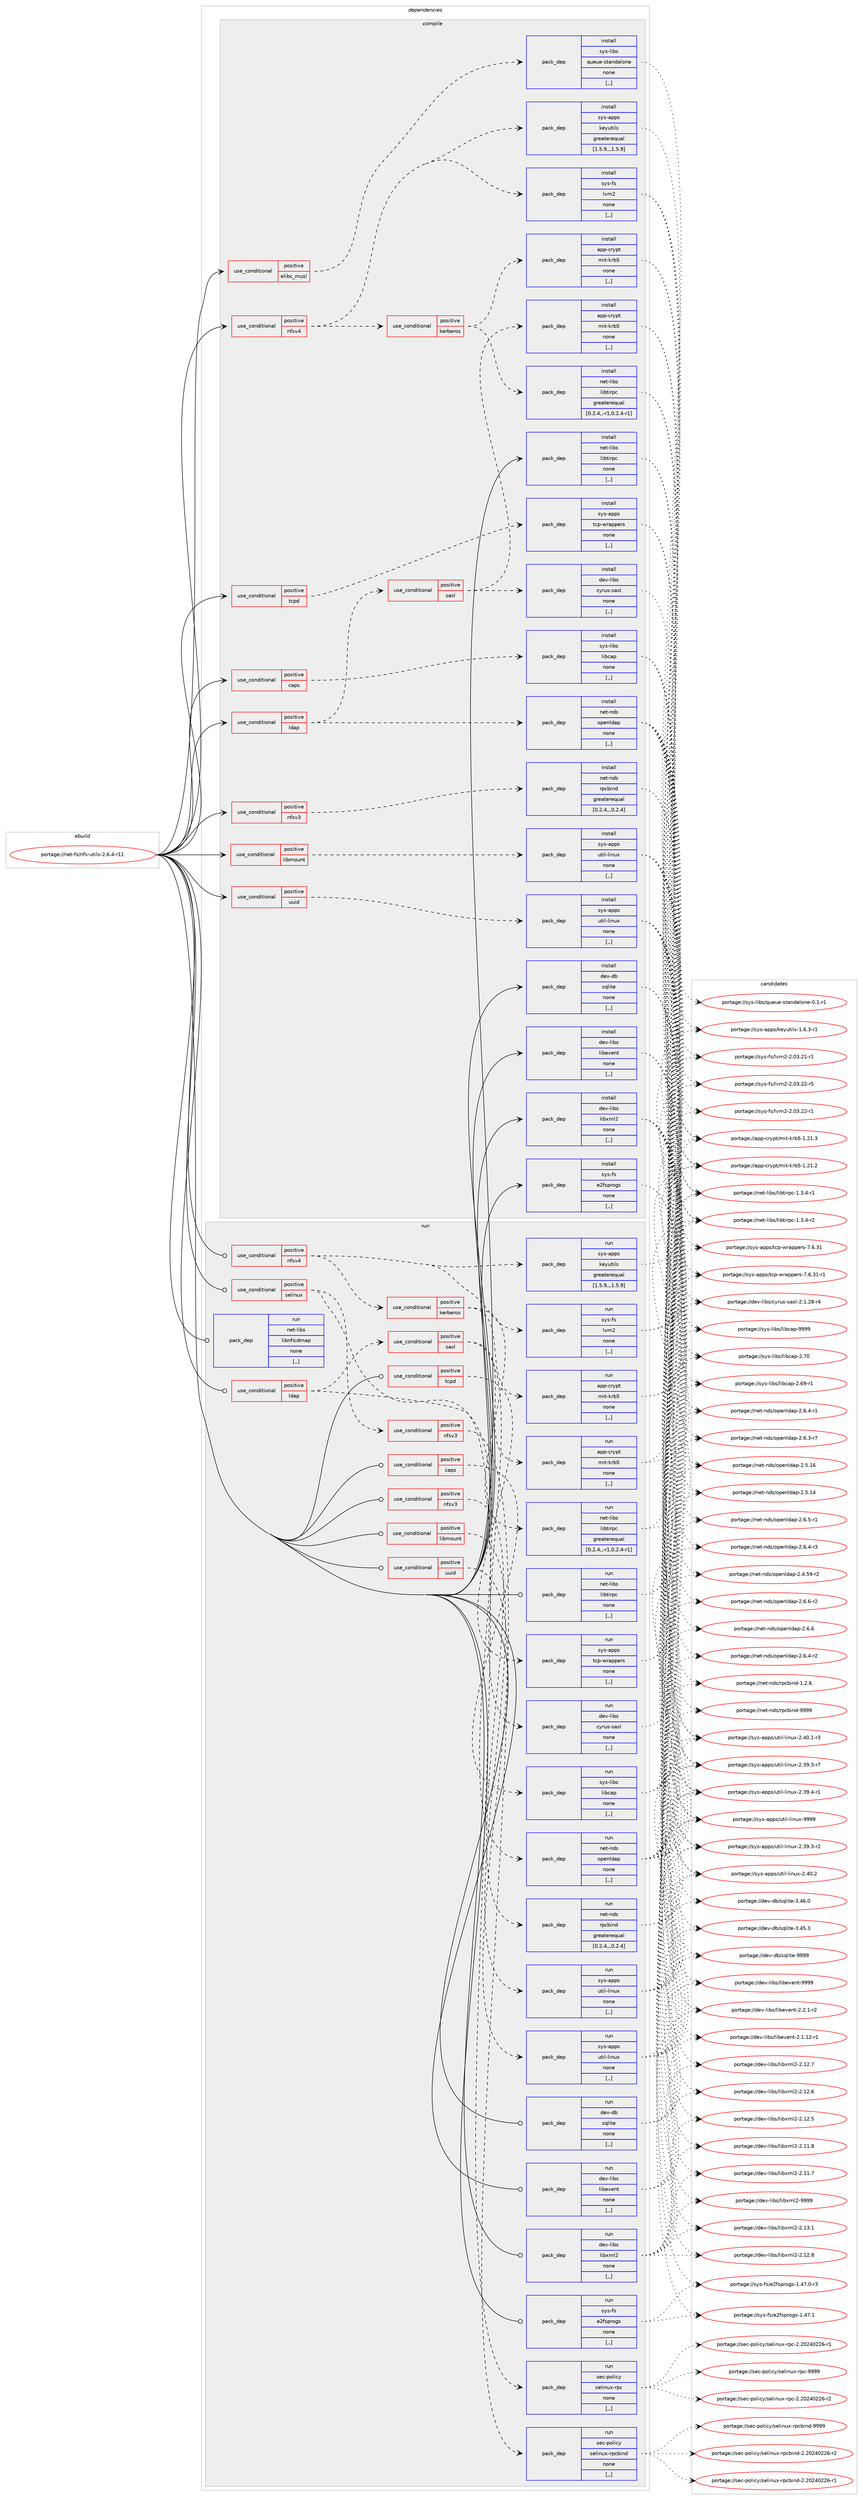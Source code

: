 digraph prolog {

# *************
# Graph options
# *************

newrank=true;
concentrate=true;
compound=true;
graph [rankdir=LR,fontname=Helvetica,fontsize=10,ranksep=1.5];#, ranksep=2.5, nodesep=0.2];
edge  [arrowhead=vee];
node  [fontname=Helvetica,fontsize=10];

# **********
# The ebuild
# **********

subgraph cluster_leftcol {
color=gray;
label=<<i>ebuild</i>>;
id [label="portage://net-fs/nfs-utils-2.6.4-r11", color=red, width=4, href="../net-fs/nfs-utils-2.6.4-r11.svg"];
}

# ****************
# The dependencies
# ****************

subgraph cluster_midcol {
color=gray;
label=<<i>dependencies</i>>;
subgraph cluster_compile {
fillcolor="#eeeeee";
style=filled;
label=<<i>compile</i>>;
subgraph cond90213 {
dependency347483 [label=<<TABLE BORDER="0" CELLBORDER="1" CELLSPACING="0" CELLPADDING="4"><TR><TD ROWSPAN="3" CELLPADDING="10">use_conditional</TD></TR><TR><TD>positive</TD></TR><TR><TD>caps</TD></TR></TABLE>>, shape=none, color=red];
subgraph pack254674 {
dependency347484 [label=<<TABLE BORDER="0" CELLBORDER="1" CELLSPACING="0" CELLPADDING="4" WIDTH="220"><TR><TD ROWSPAN="6" CELLPADDING="30">pack_dep</TD></TR><TR><TD WIDTH="110">install</TD></TR><TR><TD>sys-libs</TD></TR><TR><TD>libcap</TD></TR><TR><TD>none</TD></TR><TR><TD>[,,]</TD></TR></TABLE>>, shape=none, color=blue];
}
dependency347483:e -> dependency347484:w [weight=20,style="dashed",arrowhead="vee"];
}
id:e -> dependency347483:w [weight=20,style="solid",arrowhead="vee"];
subgraph cond90214 {
dependency347485 [label=<<TABLE BORDER="0" CELLBORDER="1" CELLSPACING="0" CELLPADDING="4"><TR><TD ROWSPAN="3" CELLPADDING="10">use_conditional</TD></TR><TR><TD>positive</TD></TR><TR><TD>elibc_musl</TD></TR></TABLE>>, shape=none, color=red];
subgraph pack254675 {
dependency347486 [label=<<TABLE BORDER="0" CELLBORDER="1" CELLSPACING="0" CELLPADDING="4" WIDTH="220"><TR><TD ROWSPAN="6" CELLPADDING="30">pack_dep</TD></TR><TR><TD WIDTH="110">install</TD></TR><TR><TD>sys-libs</TD></TR><TR><TD>queue-standalone</TD></TR><TR><TD>none</TD></TR><TR><TD>[,,]</TD></TR></TABLE>>, shape=none, color=blue];
}
dependency347485:e -> dependency347486:w [weight=20,style="dashed",arrowhead="vee"];
}
id:e -> dependency347485:w [weight=20,style="solid",arrowhead="vee"];
subgraph cond90215 {
dependency347487 [label=<<TABLE BORDER="0" CELLBORDER="1" CELLSPACING="0" CELLPADDING="4"><TR><TD ROWSPAN="3" CELLPADDING="10">use_conditional</TD></TR><TR><TD>positive</TD></TR><TR><TD>ldap</TD></TR></TABLE>>, shape=none, color=red];
subgraph pack254676 {
dependency347488 [label=<<TABLE BORDER="0" CELLBORDER="1" CELLSPACING="0" CELLPADDING="4" WIDTH="220"><TR><TD ROWSPAN="6" CELLPADDING="30">pack_dep</TD></TR><TR><TD WIDTH="110">install</TD></TR><TR><TD>net-nds</TD></TR><TR><TD>openldap</TD></TR><TR><TD>none</TD></TR><TR><TD>[,,]</TD></TR></TABLE>>, shape=none, color=blue];
}
dependency347487:e -> dependency347488:w [weight=20,style="dashed",arrowhead="vee"];
subgraph cond90216 {
dependency347489 [label=<<TABLE BORDER="0" CELLBORDER="1" CELLSPACING="0" CELLPADDING="4"><TR><TD ROWSPAN="3" CELLPADDING="10">use_conditional</TD></TR><TR><TD>positive</TD></TR><TR><TD>sasl</TD></TR></TABLE>>, shape=none, color=red];
subgraph pack254677 {
dependency347490 [label=<<TABLE BORDER="0" CELLBORDER="1" CELLSPACING="0" CELLPADDING="4" WIDTH="220"><TR><TD ROWSPAN="6" CELLPADDING="30">pack_dep</TD></TR><TR><TD WIDTH="110">install</TD></TR><TR><TD>app-crypt</TD></TR><TR><TD>mit-krb5</TD></TR><TR><TD>none</TD></TR><TR><TD>[,,]</TD></TR></TABLE>>, shape=none, color=blue];
}
dependency347489:e -> dependency347490:w [weight=20,style="dashed",arrowhead="vee"];
subgraph pack254678 {
dependency347491 [label=<<TABLE BORDER="0" CELLBORDER="1" CELLSPACING="0" CELLPADDING="4" WIDTH="220"><TR><TD ROWSPAN="6" CELLPADDING="30">pack_dep</TD></TR><TR><TD WIDTH="110">install</TD></TR><TR><TD>dev-libs</TD></TR><TR><TD>cyrus-sasl</TD></TR><TR><TD>none</TD></TR><TR><TD>[,,]</TD></TR></TABLE>>, shape=none, color=blue];
}
dependency347489:e -> dependency347491:w [weight=20,style="dashed",arrowhead="vee"];
}
dependency347487:e -> dependency347489:w [weight=20,style="dashed",arrowhead="vee"];
}
id:e -> dependency347487:w [weight=20,style="solid",arrowhead="vee"];
subgraph cond90217 {
dependency347492 [label=<<TABLE BORDER="0" CELLBORDER="1" CELLSPACING="0" CELLPADDING="4"><TR><TD ROWSPAN="3" CELLPADDING="10">use_conditional</TD></TR><TR><TD>positive</TD></TR><TR><TD>libmount</TD></TR></TABLE>>, shape=none, color=red];
subgraph pack254679 {
dependency347493 [label=<<TABLE BORDER="0" CELLBORDER="1" CELLSPACING="0" CELLPADDING="4" WIDTH="220"><TR><TD ROWSPAN="6" CELLPADDING="30">pack_dep</TD></TR><TR><TD WIDTH="110">install</TD></TR><TR><TD>sys-apps</TD></TR><TR><TD>util-linux</TD></TR><TR><TD>none</TD></TR><TR><TD>[,,]</TD></TR></TABLE>>, shape=none, color=blue];
}
dependency347492:e -> dependency347493:w [weight=20,style="dashed",arrowhead="vee"];
}
id:e -> dependency347492:w [weight=20,style="solid",arrowhead="vee"];
subgraph cond90218 {
dependency347494 [label=<<TABLE BORDER="0" CELLBORDER="1" CELLSPACING="0" CELLPADDING="4"><TR><TD ROWSPAN="3" CELLPADDING="10">use_conditional</TD></TR><TR><TD>positive</TD></TR><TR><TD>nfsv3</TD></TR></TABLE>>, shape=none, color=red];
subgraph pack254680 {
dependency347495 [label=<<TABLE BORDER="0" CELLBORDER="1" CELLSPACING="0" CELLPADDING="4" WIDTH="220"><TR><TD ROWSPAN="6" CELLPADDING="30">pack_dep</TD></TR><TR><TD WIDTH="110">install</TD></TR><TR><TD>net-nds</TD></TR><TR><TD>rpcbind</TD></TR><TR><TD>greaterequal</TD></TR><TR><TD>[0.2.4,,,0.2.4]</TD></TR></TABLE>>, shape=none, color=blue];
}
dependency347494:e -> dependency347495:w [weight=20,style="dashed",arrowhead="vee"];
}
id:e -> dependency347494:w [weight=20,style="solid",arrowhead="vee"];
subgraph cond90219 {
dependency347496 [label=<<TABLE BORDER="0" CELLBORDER="1" CELLSPACING="0" CELLPADDING="4"><TR><TD ROWSPAN="3" CELLPADDING="10">use_conditional</TD></TR><TR><TD>positive</TD></TR><TR><TD>nfsv4</TD></TR></TABLE>>, shape=none, color=red];
subgraph pack254681 {
dependency347497 [label=<<TABLE BORDER="0" CELLBORDER="1" CELLSPACING="0" CELLPADDING="4" WIDTH="220"><TR><TD ROWSPAN="6" CELLPADDING="30">pack_dep</TD></TR><TR><TD WIDTH="110">install</TD></TR><TR><TD>sys-apps</TD></TR><TR><TD>keyutils</TD></TR><TR><TD>greaterequal</TD></TR><TR><TD>[1.5.9,,,1.5.9]</TD></TR></TABLE>>, shape=none, color=blue];
}
dependency347496:e -> dependency347497:w [weight=20,style="dashed",arrowhead="vee"];
subgraph pack254682 {
dependency347498 [label=<<TABLE BORDER="0" CELLBORDER="1" CELLSPACING="0" CELLPADDING="4" WIDTH="220"><TR><TD ROWSPAN="6" CELLPADDING="30">pack_dep</TD></TR><TR><TD WIDTH="110">install</TD></TR><TR><TD>sys-fs</TD></TR><TR><TD>lvm2</TD></TR><TR><TD>none</TD></TR><TR><TD>[,,]</TD></TR></TABLE>>, shape=none, color=blue];
}
dependency347496:e -> dependency347498:w [weight=20,style="dashed",arrowhead="vee"];
subgraph cond90220 {
dependency347499 [label=<<TABLE BORDER="0" CELLBORDER="1" CELLSPACING="0" CELLPADDING="4"><TR><TD ROWSPAN="3" CELLPADDING="10">use_conditional</TD></TR><TR><TD>positive</TD></TR><TR><TD>kerberos</TD></TR></TABLE>>, shape=none, color=red];
subgraph pack254683 {
dependency347500 [label=<<TABLE BORDER="0" CELLBORDER="1" CELLSPACING="0" CELLPADDING="4" WIDTH="220"><TR><TD ROWSPAN="6" CELLPADDING="30">pack_dep</TD></TR><TR><TD WIDTH="110">install</TD></TR><TR><TD>net-libs</TD></TR><TR><TD>libtirpc</TD></TR><TR><TD>greaterequal</TD></TR><TR><TD>[0.2.4,,-r1,0.2.4-r1]</TD></TR></TABLE>>, shape=none, color=blue];
}
dependency347499:e -> dependency347500:w [weight=20,style="dashed",arrowhead="vee"];
subgraph pack254684 {
dependency347501 [label=<<TABLE BORDER="0" CELLBORDER="1" CELLSPACING="0" CELLPADDING="4" WIDTH="220"><TR><TD ROWSPAN="6" CELLPADDING="30">pack_dep</TD></TR><TR><TD WIDTH="110">install</TD></TR><TR><TD>app-crypt</TD></TR><TR><TD>mit-krb5</TD></TR><TR><TD>none</TD></TR><TR><TD>[,,]</TD></TR></TABLE>>, shape=none, color=blue];
}
dependency347499:e -> dependency347501:w [weight=20,style="dashed",arrowhead="vee"];
}
dependency347496:e -> dependency347499:w [weight=20,style="dashed",arrowhead="vee"];
}
id:e -> dependency347496:w [weight=20,style="solid",arrowhead="vee"];
subgraph cond90221 {
dependency347502 [label=<<TABLE BORDER="0" CELLBORDER="1" CELLSPACING="0" CELLPADDING="4"><TR><TD ROWSPAN="3" CELLPADDING="10">use_conditional</TD></TR><TR><TD>positive</TD></TR><TR><TD>tcpd</TD></TR></TABLE>>, shape=none, color=red];
subgraph pack254685 {
dependency347503 [label=<<TABLE BORDER="0" CELLBORDER="1" CELLSPACING="0" CELLPADDING="4" WIDTH="220"><TR><TD ROWSPAN="6" CELLPADDING="30">pack_dep</TD></TR><TR><TD WIDTH="110">install</TD></TR><TR><TD>sys-apps</TD></TR><TR><TD>tcp-wrappers</TD></TR><TR><TD>none</TD></TR><TR><TD>[,,]</TD></TR></TABLE>>, shape=none, color=blue];
}
dependency347502:e -> dependency347503:w [weight=20,style="dashed",arrowhead="vee"];
}
id:e -> dependency347502:w [weight=20,style="solid",arrowhead="vee"];
subgraph cond90222 {
dependency347504 [label=<<TABLE BORDER="0" CELLBORDER="1" CELLSPACING="0" CELLPADDING="4"><TR><TD ROWSPAN="3" CELLPADDING="10">use_conditional</TD></TR><TR><TD>positive</TD></TR><TR><TD>uuid</TD></TR></TABLE>>, shape=none, color=red];
subgraph pack254686 {
dependency347505 [label=<<TABLE BORDER="0" CELLBORDER="1" CELLSPACING="0" CELLPADDING="4" WIDTH="220"><TR><TD ROWSPAN="6" CELLPADDING="30">pack_dep</TD></TR><TR><TD WIDTH="110">install</TD></TR><TR><TD>sys-apps</TD></TR><TR><TD>util-linux</TD></TR><TR><TD>none</TD></TR><TR><TD>[,,]</TD></TR></TABLE>>, shape=none, color=blue];
}
dependency347504:e -> dependency347505:w [weight=20,style="dashed",arrowhead="vee"];
}
id:e -> dependency347504:w [weight=20,style="solid",arrowhead="vee"];
subgraph pack254687 {
dependency347506 [label=<<TABLE BORDER="0" CELLBORDER="1" CELLSPACING="0" CELLPADDING="4" WIDTH="220"><TR><TD ROWSPAN="6" CELLPADDING="30">pack_dep</TD></TR><TR><TD WIDTH="110">install</TD></TR><TR><TD>dev-db</TD></TR><TR><TD>sqlite</TD></TR><TR><TD>none</TD></TR><TR><TD>[,,]</TD></TR></TABLE>>, shape=none, color=blue];
}
id:e -> dependency347506:w [weight=20,style="solid",arrowhead="vee"];
subgraph pack254688 {
dependency347507 [label=<<TABLE BORDER="0" CELLBORDER="1" CELLSPACING="0" CELLPADDING="4" WIDTH="220"><TR><TD ROWSPAN="6" CELLPADDING="30">pack_dep</TD></TR><TR><TD WIDTH="110">install</TD></TR><TR><TD>dev-libs</TD></TR><TR><TD>libevent</TD></TR><TR><TD>none</TD></TR><TR><TD>[,,]</TD></TR></TABLE>>, shape=none, color=blue];
}
id:e -> dependency347507:w [weight=20,style="solid",arrowhead="vee"];
subgraph pack254689 {
dependency347508 [label=<<TABLE BORDER="0" CELLBORDER="1" CELLSPACING="0" CELLPADDING="4" WIDTH="220"><TR><TD ROWSPAN="6" CELLPADDING="30">pack_dep</TD></TR><TR><TD WIDTH="110">install</TD></TR><TR><TD>dev-libs</TD></TR><TR><TD>libxml2</TD></TR><TR><TD>none</TD></TR><TR><TD>[,,]</TD></TR></TABLE>>, shape=none, color=blue];
}
id:e -> dependency347508:w [weight=20,style="solid",arrowhead="vee"];
subgraph pack254690 {
dependency347509 [label=<<TABLE BORDER="0" CELLBORDER="1" CELLSPACING="0" CELLPADDING="4" WIDTH="220"><TR><TD ROWSPAN="6" CELLPADDING="30">pack_dep</TD></TR><TR><TD WIDTH="110">install</TD></TR><TR><TD>net-libs</TD></TR><TR><TD>libtirpc</TD></TR><TR><TD>none</TD></TR><TR><TD>[,,]</TD></TR></TABLE>>, shape=none, color=blue];
}
id:e -> dependency347509:w [weight=20,style="solid",arrowhead="vee"];
subgraph pack254691 {
dependency347510 [label=<<TABLE BORDER="0" CELLBORDER="1" CELLSPACING="0" CELLPADDING="4" WIDTH="220"><TR><TD ROWSPAN="6" CELLPADDING="30">pack_dep</TD></TR><TR><TD WIDTH="110">install</TD></TR><TR><TD>sys-fs</TD></TR><TR><TD>e2fsprogs</TD></TR><TR><TD>none</TD></TR><TR><TD>[,,]</TD></TR></TABLE>>, shape=none, color=blue];
}
id:e -> dependency347510:w [weight=20,style="solid",arrowhead="vee"];
}
subgraph cluster_compileandrun {
fillcolor="#eeeeee";
style=filled;
label=<<i>compile and run</i>>;
}
subgraph cluster_run {
fillcolor="#eeeeee";
style=filled;
label=<<i>run</i>>;
subgraph cond90223 {
dependency347511 [label=<<TABLE BORDER="0" CELLBORDER="1" CELLSPACING="0" CELLPADDING="4"><TR><TD ROWSPAN="3" CELLPADDING="10">use_conditional</TD></TR><TR><TD>positive</TD></TR><TR><TD>caps</TD></TR></TABLE>>, shape=none, color=red];
subgraph pack254692 {
dependency347512 [label=<<TABLE BORDER="0" CELLBORDER="1" CELLSPACING="0" CELLPADDING="4" WIDTH="220"><TR><TD ROWSPAN="6" CELLPADDING="30">pack_dep</TD></TR><TR><TD WIDTH="110">run</TD></TR><TR><TD>sys-libs</TD></TR><TR><TD>libcap</TD></TR><TR><TD>none</TD></TR><TR><TD>[,,]</TD></TR></TABLE>>, shape=none, color=blue];
}
dependency347511:e -> dependency347512:w [weight=20,style="dashed",arrowhead="vee"];
}
id:e -> dependency347511:w [weight=20,style="solid",arrowhead="odot"];
subgraph cond90224 {
dependency347513 [label=<<TABLE BORDER="0" CELLBORDER="1" CELLSPACING="0" CELLPADDING="4"><TR><TD ROWSPAN="3" CELLPADDING="10">use_conditional</TD></TR><TR><TD>positive</TD></TR><TR><TD>ldap</TD></TR></TABLE>>, shape=none, color=red];
subgraph pack254693 {
dependency347514 [label=<<TABLE BORDER="0" CELLBORDER="1" CELLSPACING="0" CELLPADDING="4" WIDTH="220"><TR><TD ROWSPAN="6" CELLPADDING="30">pack_dep</TD></TR><TR><TD WIDTH="110">run</TD></TR><TR><TD>net-nds</TD></TR><TR><TD>openldap</TD></TR><TR><TD>none</TD></TR><TR><TD>[,,]</TD></TR></TABLE>>, shape=none, color=blue];
}
dependency347513:e -> dependency347514:w [weight=20,style="dashed",arrowhead="vee"];
subgraph cond90225 {
dependency347515 [label=<<TABLE BORDER="0" CELLBORDER="1" CELLSPACING="0" CELLPADDING="4"><TR><TD ROWSPAN="3" CELLPADDING="10">use_conditional</TD></TR><TR><TD>positive</TD></TR><TR><TD>sasl</TD></TR></TABLE>>, shape=none, color=red];
subgraph pack254694 {
dependency347516 [label=<<TABLE BORDER="0" CELLBORDER="1" CELLSPACING="0" CELLPADDING="4" WIDTH="220"><TR><TD ROWSPAN="6" CELLPADDING="30">pack_dep</TD></TR><TR><TD WIDTH="110">run</TD></TR><TR><TD>app-crypt</TD></TR><TR><TD>mit-krb5</TD></TR><TR><TD>none</TD></TR><TR><TD>[,,]</TD></TR></TABLE>>, shape=none, color=blue];
}
dependency347515:e -> dependency347516:w [weight=20,style="dashed",arrowhead="vee"];
subgraph pack254695 {
dependency347517 [label=<<TABLE BORDER="0" CELLBORDER="1" CELLSPACING="0" CELLPADDING="4" WIDTH="220"><TR><TD ROWSPAN="6" CELLPADDING="30">pack_dep</TD></TR><TR><TD WIDTH="110">run</TD></TR><TR><TD>dev-libs</TD></TR><TR><TD>cyrus-sasl</TD></TR><TR><TD>none</TD></TR><TR><TD>[,,]</TD></TR></TABLE>>, shape=none, color=blue];
}
dependency347515:e -> dependency347517:w [weight=20,style="dashed",arrowhead="vee"];
}
dependency347513:e -> dependency347515:w [weight=20,style="dashed",arrowhead="vee"];
}
id:e -> dependency347513:w [weight=20,style="solid",arrowhead="odot"];
subgraph cond90226 {
dependency347518 [label=<<TABLE BORDER="0" CELLBORDER="1" CELLSPACING="0" CELLPADDING="4"><TR><TD ROWSPAN="3" CELLPADDING="10">use_conditional</TD></TR><TR><TD>positive</TD></TR><TR><TD>libmount</TD></TR></TABLE>>, shape=none, color=red];
subgraph pack254696 {
dependency347519 [label=<<TABLE BORDER="0" CELLBORDER="1" CELLSPACING="0" CELLPADDING="4" WIDTH="220"><TR><TD ROWSPAN="6" CELLPADDING="30">pack_dep</TD></TR><TR><TD WIDTH="110">run</TD></TR><TR><TD>sys-apps</TD></TR><TR><TD>util-linux</TD></TR><TR><TD>none</TD></TR><TR><TD>[,,]</TD></TR></TABLE>>, shape=none, color=blue];
}
dependency347518:e -> dependency347519:w [weight=20,style="dashed",arrowhead="vee"];
}
id:e -> dependency347518:w [weight=20,style="solid",arrowhead="odot"];
subgraph cond90227 {
dependency347520 [label=<<TABLE BORDER="0" CELLBORDER="1" CELLSPACING="0" CELLPADDING="4"><TR><TD ROWSPAN="3" CELLPADDING="10">use_conditional</TD></TR><TR><TD>positive</TD></TR><TR><TD>nfsv3</TD></TR></TABLE>>, shape=none, color=red];
subgraph pack254697 {
dependency347521 [label=<<TABLE BORDER="0" CELLBORDER="1" CELLSPACING="0" CELLPADDING="4" WIDTH="220"><TR><TD ROWSPAN="6" CELLPADDING="30">pack_dep</TD></TR><TR><TD WIDTH="110">run</TD></TR><TR><TD>net-nds</TD></TR><TR><TD>rpcbind</TD></TR><TR><TD>greaterequal</TD></TR><TR><TD>[0.2.4,,,0.2.4]</TD></TR></TABLE>>, shape=none, color=blue];
}
dependency347520:e -> dependency347521:w [weight=20,style="dashed",arrowhead="vee"];
}
id:e -> dependency347520:w [weight=20,style="solid",arrowhead="odot"];
subgraph cond90228 {
dependency347522 [label=<<TABLE BORDER="0" CELLBORDER="1" CELLSPACING="0" CELLPADDING="4"><TR><TD ROWSPAN="3" CELLPADDING="10">use_conditional</TD></TR><TR><TD>positive</TD></TR><TR><TD>nfsv4</TD></TR></TABLE>>, shape=none, color=red];
subgraph pack254698 {
dependency347523 [label=<<TABLE BORDER="0" CELLBORDER="1" CELLSPACING="0" CELLPADDING="4" WIDTH="220"><TR><TD ROWSPAN="6" CELLPADDING="30">pack_dep</TD></TR><TR><TD WIDTH="110">run</TD></TR><TR><TD>sys-apps</TD></TR><TR><TD>keyutils</TD></TR><TR><TD>greaterequal</TD></TR><TR><TD>[1.5.9,,,1.5.9]</TD></TR></TABLE>>, shape=none, color=blue];
}
dependency347522:e -> dependency347523:w [weight=20,style="dashed",arrowhead="vee"];
subgraph pack254699 {
dependency347524 [label=<<TABLE BORDER="0" CELLBORDER="1" CELLSPACING="0" CELLPADDING="4" WIDTH="220"><TR><TD ROWSPAN="6" CELLPADDING="30">pack_dep</TD></TR><TR><TD WIDTH="110">run</TD></TR><TR><TD>sys-fs</TD></TR><TR><TD>lvm2</TD></TR><TR><TD>none</TD></TR><TR><TD>[,,]</TD></TR></TABLE>>, shape=none, color=blue];
}
dependency347522:e -> dependency347524:w [weight=20,style="dashed",arrowhead="vee"];
subgraph cond90229 {
dependency347525 [label=<<TABLE BORDER="0" CELLBORDER="1" CELLSPACING="0" CELLPADDING="4"><TR><TD ROWSPAN="3" CELLPADDING="10">use_conditional</TD></TR><TR><TD>positive</TD></TR><TR><TD>kerberos</TD></TR></TABLE>>, shape=none, color=red];
subgraph pack254700 {
dependency347526 [label=<<TABLE BORDER="0" CELLBORDER="1" CELLSPACING="0" CELLPADDING="4" WIDTH="220"><TR><TD ROWSPAN="6" CELLPADDING="30">pack_dep</TD></TR><TR><TD WIDTH="110">run</TD></TR><TR><TD>net-libs</TD></TR><TR><TD>libtirpc</TD></TR><TR><TD>greaterequal</TD></TR><TR><TD>[0.2.4,,-r1,0.2.4-r1]</TD></TR></TABLE>>, shape=none, color=blue];
}
dependency347525:e -> dependency347526:w [weight=20,style="dashed",arrowhead="vee"];
subgraph pack254701 {
dependency347527 [label=<<TABLE BORDER="0" CELLBORDER="1" CELLSPACING="0" CELLPADDING="4" WIDTH="220"><TR><TD ROWSPAN="6" CELLPADDING="30">pack_dep</TD></TR><TR><TD WIDTH="110">run</TD></TR><TR><TD>app-crypt</TD></TR><TR><TD>mit-krb5</TD></TR><TR><TD>none</TD></TR><TR><TD>[,,]</TD></TR></TABLE>>, shape=none, color=blue];
}
dependency347525:e -> dependency347527:w [weight=20,style="dashed",arrowhead="vee"];
}
dependency347522:e -> dependency347525:w [weight=20,style="dashed",arrowhead="vee"];
}
id:e -> dependency347522:w [weight=20,style="solid",arrowhead="odot"];
subgraph cond90230 {
dependency347528 [label=<<TABLE BORDER="0" CELLBORDER="1" CELLSPACING="0" CELLPADDING="4"><TR><TD ROWSPAN="3" CELLPADDING="10">use_conditional</TD></TR><TR><TD>positive</TD></TR><TR><TD>selinux</TD></TR></TABLE>>, shape=none, color=red];
subgraph pack254702 {
dependency347529 [label=<<TABLE BORDER="0" CELLBORDER="1" CELLSPACING="0" CELLPADDING="4" WIDTH="220"><TR><TD ROWSPAN="6" CELLPADDING="30">pack_dep</TD></TR><TR><TD WIDTH="110">run</TD></TR><TR><TD>sec-policy</TD></TR><TR><TD>selinux-rpc</TD></TR><TR><TD>none</TD></TR><TR><TD>[,,]</TD></TR></TABLE>>, shape=none, color=blue];
}
dependency347528:e -> dependency347529:w [weight=20,style="dashed",arrowhead="vee"];
subgraph cond90231 {
dependency347530 [label=<<TABLE BORDER="0" CELLBORDER="1" CELLSPACING="0" CELLPADDING="4"><TR><TD ROWSPAN="3" CELLPADDING="10">use_conditional</TD></TR><TR><TD>positive</TD></TR><TR><TD>nfsv3</TD></TR></TABLE>>, shape=none, color=red];
subgraph pack254703 {
dependency347531 [label=<<TABLE BORDER="0" CELLBORDER="1" CELLSPACING="0" CELLPADDING="4" WIDTH="220"><TR><TD ROWSPAN="6" CELLPADDING="30">pack_dep</TD></TR><TR><TD WIDTH="110">run</TD></TR><TR><TD>sec-policy</TD></TR><TR><TD>selinux-rpcbind</TD></TR><TR><TD>none</TD></TR><TR><TD>[,,]</TD></TR></TABLE>>, shape=none, color=blue];
}
dependency347530:e -> dependency347531:w [weight=20,style="dashed",arrowhead="vee"];
}
dependency347528:e -> dependency347530:w [weight=20,style="dashed",arrowhead="vee"];
}
id:e -> dependency347528:w [weight=20,style="solid",arrowhead="odot"];
subgraph cond90232 {
dependency347532 [label=<<TABLE BORDER="0" CELLBORDER="1" CELLSPACING="0" CELLPADDING="4"><TR><TD ROWSPAN="3" CELLPADDING="10">use_conditional</TD></TR><TR><TD>positive</TD></TR><TR><TD>tcpd</TD></TR></TABLE>>, shape=none, color=red];
subgraph pack254704 {
dependency347533 [label=<<TABLE BORDER="0" CELLBORDER="1" CELLSPACING="0" CELLPADDING="4" WIDTH="220"><TR><TD ROWSPAN="6" CELLPADDING="30">pack_dep</TD></TR><TR><TD WIDTH="110">run</TD></TR><TR><TD>sys-apps</TD></TR><TR><TD>tcp-wrappers</TD></TR><TR><TD>none</TD></TR><TR><TD>[,,]</TD></TR></TABLE>>, shape=none, color=blue];
}
dependency347532:e -> dependency347533:w [weight=20,style="dashed",arrowhead="vee"];
}
id:e -> dependency347532:w [weight=20,style="solid",arrowhead="odot"];
subgraph cond90233 {
dependency347534 [label=<<TABLE BORDER="0" CELLBORDER="1" CELLSPACING="0" CELLPADDING="4"><TR><TD ROWSPAN="3" CELLPADDING="10">use_conditional</TD></TR><TR><TD>positive</TD></TR><TR><TD>uuid</TD></TR></TABLE>>, shape=none, color=red];
subgraph pack254705 {
dependency347535 [label=<<TABLE BORDER="0" CELLBORDER="1" CELLSPACING="0" CELLPADDING="4" WIDTH="220"><TR><TD ROWSPAN="6" CELLPADDING="30">pack_dep</TD></TR><TR><TD WIDTH="110">run</TD></TR><TR><TD>sys-apps</TD></TR><TR><TD>util-linux</TD></TR><TR><TD>none</TD></TR><TR><TD>[,,]</TD></TR></TABLE>>, shape=none, color=blue];
}
dependency347534:e -> dependency347535:w [weight=20,style="dashed",arrowhead="vee"];
}
id:e -> dependency347534:w [weight=20,style="solid",arrowhead="odot"];
subgraph pack254706 {
dependency347536 [label=<<TABLE BORDER="0" CELLBORDER="1" CELLSPACING="0" CELLPADDING="4" WIDTH="220"><TR><TD ROWSPAN="6" CELLPADDING="30">pack_dep</TD></TR><TR><TD WIDTH="110">run</TD></TR><TR><TD>dev-db</TD></TR><TR><TD>sqlite</TD></TR><TR><TD>none</TD></TR><TR><TD>[,,]</TD></TR></TABLE>>, shape=none, color=blue];
}
id:e -> dependency347536:w [weight=20,style="solid",arrowhead="odot"];
subgraph pack254707 {
dependency347537 [label=<<TABLE BORDER="0" CELLBORDER="1" CELLSPACING="0" CELLPADDING="4" WIDTH="220"><TR><TD ROWSPAN="6" CELLPADDING="30">pack_dep</TD></TR><TR><TD WIDTH="110">run</TD></TR><TR><TD>dev-libs</TD></TR><TR><TD>libevent</TD></TR><TR><TD>none</TD></TR><TR><TD>[,,]</TD></TR></TABLE>>, shape=none, color=blue];
}
id:e -> dependency347537:w [weight=20,style="solid",arrowhead="odot"];
subgraph pack254708 {
dependency347538 [label=<<TABLE BORDER="0" CELLBORDER="1" CELLSPACING="0" CELLPADDING="4" WIDTH="220"><TR><TD ROWSPAN="6" CELLPADDING="30">pack_dep</TD></TR><TR><TD WIDTH="110">run</TD></TR><TR><TD>dev-libs</TD></TR><TR><TD>libxml2</TD></TR><TR><TD>none</TD></TR><TR><TD>[,,]</TD></TR></TABLE>>, shape=none, color=blue];
}
id:e -> dependency347538:w [weight=20,style="solid",arrowhead="odot"];
subgraph pack254709 {
dependency347539 [label=<<TABLE BORDER="0" CELLBORDER="1" CELLSPACING="0" CELLPADDING="4" WIDTH="220"><TR><TD ROWSPAN="6" CELLPADDING="30">pack_dep</TD></TR><TR><TD WIDTH="110">run</TD></TR><TR><TD>net-libs</TD></TR><TR><TD>libtirpc</TD></TR><TR><TD>none</TD></TR><TR><TD>[,,]</TD></TR></TABLE>>, shape=none, color=blue];
}
id:e -> dependency347539:w [weight=20,style="solid",arrowhead="odot"];
subgraph pack254710 {
dependency347540 [label=<<TABLE BORDER="0" CELLBORDER="1" CELLSPACING="0" CELLPADDING="4" WIDTH="220"><TR><TD ROWSPAN="6" CELLPADDING="30">pack_dep</TD></TR><TR><TD WIDTH="110">run</TD></TR><TR><TD>sys-fs</TD></TR><TR><TD>e2fsprogs</TD></TR><TR><TD>none</TD></TR><TR><TD>[,,]</TD></TR></TABLE>>, shape=none, color=blue];
}
id:e -> dependency347540:w [weight=20,style="solid",arrowhead="odot"];
subgraph pack254711 {
dependency347541 [label=<<TABLE BORDER="0" CELLBORDER="1" CELLSPACING="0" CELLPADDING="4" WIDTH="220"><TR><TD ROWSPAN="6" CELLPADDING="30">pack_dep</TD></TR><TR><TD WIDTH="110">run</TD></TR><TR><TD>net-libs</TD></TR><TR><TD>libnfsidmap</TD></TR><TR><TD>none</TD></TR><TR><TD>[,,]</TD></TR></TABLE>>, shape=none, color=blue];
}
id:e -> dependency347541:w [weight=20,style="solid",arrowhead="odot"];
}
}

# **************
# The candidates
# **************

subgraph cluster_choices {
rank=same;
color=gray;
label=<<i>candidates</i>>;

subgraph choice254674 {
color=black;
nodesep=1;
choice1151211154510810598115471081059899971124557575757 [label="portage://sys-libs/libcap-9999", color=red, width=4,href="../sys-libs/libcap-9999.svg"];
choice1151211154510810598115471081059899971124550465548 [label="portage://sys-libs/libcap-2.70", color=red, width=4,href="../sys-libs/libcap-2.70.svg"];
choice11512111545108105981154710810598999711245504654574511449 [label="portage://sys-libs/libcap-2.69-r1", color=red, width=4,href="../sys-libs/libcap-2.69-r1.svg"];
dependency347484:e -> choice1151211154510810598115471081059899971124557575757:w [style=dotted,weight="100"];
dependency347484:e -> choice1151211154510810598115471081059899971124550465548:w [style=dotted,weight="100"];
dependency347484:e -> choice11512111545108105981154710810598999711245504654574511449:w [style=dotted,weight="100"];
}
subgraph choice254675 {
color=black;
nodesep=1;
choice115121115451081059811547113117101117101451151169711010097108111110101454846494511449 [label="portage://sys-libs/queue-standalone-0.1-r1", color=red, width=4,href="../sys-libs/queue-standalone-0.1-r1.svg"];
dependency347486:e -> choice115121115451081059811547113117101117101451151169711010097108111110101454846494511449:w [style=dotted,weight="100"];
}
subgraph choice254676 {
color=black;
nodesep=1;
choice1101011164511010011547111112101110108100971124550465446544511450 [label="portage://net-nds/openldap-2.6.6-r2", color=red, width=4,href="../net-nds/openldap-2.6.6-r2.svg"];
choice110101116451101001154711111210111010810097112455046544654 [label="portage://net-nds/openldap-2.6.6", color=red, width=4,href="../net-nds/openldap-2.6.6.svg"];
choice1101011164511010011547111112101110108100971124550465446534511449 [label="portage://net-nds/openldap-2.6.5-r1", color=red, width=4,href="../net-nds/openldap-2.6.5-r1.svg"];
choice1101011164511010011547111112101110108100971124550465446524511451 [label="portage://net-nds/openldap-2.6.4-r3", color=red, width=4,href="../net-nds/openldap-2.6.4-r3.svg"];
choice1101011164511010011547111112101110108100971124550465446524511450 [label="portage://net-nds/openldap-2.6.4-r2", color=red, width=4,href="../net-nds/openldap-2.6.4-r2.svg"];
choice1101011164511010011547111112101110108100971124550465446524511449 [label="portage://net-nds/openldap-2.6.4-r1", color=red, width=4,href="../net-nds/openldap-2.6.4-r1.svg"];
choice1101011164511010011547111112101110108100971124550465446514511455 [label="portage://net-nds/openldap-2.6.3-r7", color=red, width=4,href="../net-nds/openldap-2.6.3-r7.svg"];
choice11010111645110100115471111121011101081009711245504653464954 [label="portage://net-nds/openldap-2.5.16", color=red, width=4,href="../net-nds/openldap-2.5.16.svg"];
choice11010111645110100115471111121011101081009711245504653464952 [label="portage://net-nds/openldap-2.5.14", color=red, width=4,href="../net-nds/openldap-2.5.14.svg"];
choice110101116451101001154711111210111010810097112455046524653574511450 [label="portage://net-nds/openldap-2.4.59-r2", color=red, width=4,href="../net-nds/openldap-2.4.59-r2.svg"];
dependency347488:e -> choice1101011164511010011547111112101110108100971124550465446544511450:w [style=dotted,weight="100"];
dependency347488:e -> choice110101116451101001154711111210111010810097112455046544654:w [style=dotted,weight="100"];
dependency347488:e -> choice1101011164511010011547111112101110108100971124550465446534511449:w [style=dotted,weight="100"];
dependency347488:e -> choice1101011164511010011547111112101110108100971124550465446524511451:w [style=dotted,weight="100"];
dependency347488:e -> choice1101011164511010011547111112101110108100971124550465446524511450:w [style=dotted,weight="100"];
dependency347488:e -> choice1101011164511010011547111112101110108100971124550465446524511449:w [style=dotted,weight="100"];
dependency347488:e -> choice1101011164511010011547111112101110108100971124550465446514511455:w [style=dotted,weight="100"];
dependency347488:e -> choice11010111645110100115471111121011101081009711245504653464954:w [style=dotted,weight="100"];
dependency347488:e -> choice11010111645110100115471111121011101081009711245504653464952:w [style=dotted,weight="100"];
dependency347488:e -> choice110101116451101001154711111210111010810097112455046524653574511450:w [style=dotted,weight="100"];
}
subgraph choice254677 {
color=black;
nodesep=1;
choice9711211245991141211121164710910511645107114985345494650494651 [label="portage://app-crypt/mit-krb5-1.21.3", color=red, width=4,href="../app-crypt/mit-krb5-1.21.3.svg"];
choice9711211245991141211121164710910511645107114985345494650494650 [label="portage://app-crypt/mit-krb5-1.21.2", color=red, width=4,href="../app-crypt/mit-krb5-1.21.2.svg"];
dependency347490:e -> choice9711211245991141211121164710910511645107114985345494650494651:w [style=dotted,weight="100"];
dependency347490:e -> choice9711211245991141211121164710910511645107114985345494650494650:w [style=dotted,weight="100"];
}
subgraph choice254678 {
color=black;
nodesep=1;
choice100101118451081059811547991211141171154511597115108455046494650564511452 [label="portage://dev-libs/cyrus-sasl-2.1.28-r4", color=red, width=4,href="../dev-libs/cyrus-sasl-2.1.28-r4.svg"];
dependency347491:e -> choice100101118451081059811547991211141171154511597115108455046494650564511452:w [style=dotted,weight="100"];
}
subgraph choice254679 {
color=black;
nodesep=1;
choice115121115459711211211547117116105108451081051101171204557575757 [label="portage://sys-apps/util-linux-9999", color=red, width=4,href="../sys-apps/util-linux-9999.svg"];
choice1151211154597112112115471171161051084510810511011712045504652484650 [label="portage://sys-apps/util-linux-2.40.2", color=red, width=4,href="../sys-apps/util-linux-2.40.2.svg"];
choice11512111545971121121154711711610510845108105110117120455046524846494511451 [label="portage://sys-apps/util-linux-2.40.1-r3", color=red, width=4,href="../sys-apps/util-linux-2.40.1-r3.svg"];
choice11512111545971121121154711711610510845108105110117120455046515746524511449 [label="portage://sys-apps/util-linux-2.39.4-r1", color=red, width=4,href="../sys-apps/util-linux-2.39.4-r1.svg"];
choice11512111545971121121154711711610510845108105110117120455046515746514511455 [label="portage://sys-apps/util-linux-2.39.3-r7", color=red, width=4,href="../sys-apps/util-linux-2.39.3-r7.svg"];
choice11512111545971121121154711711610510845108105110117120455046515746514511450 [label="portage://sys-apps/util-linux-2.39.3-r2", color=red, width=4,href="../sys-apps/util-linux-2.39.3-r2.svg"];
dependency347493:e -> choice115121115459711211211547117116105108451081051101171204557575757:w [style=dotted,weight="100"];
dependency347493:e -> choice1151211154597112112115471171161051084510810511011712045504652484650:w [style=dotted,weight="100"];
dependency347493:e -> choice11512111545971121121154711711610510845108105110117120455046524846494511451:w [style=dotted,weight="100"];
dependency347493:e -> choice11512111545971121121154711711610510845108105110117120455046515746524511449:w [style=dotted,weight="100"];
dependency347493:e -> choice11512111545971121121154711711610510845108105110117120455046515746514511455:w [style=dotted,weight="100"];
dependency347493:e -> choice11512111545971121121154711711610510845108105110117120455046515746514511450:w [style=dotted,weight="100"];
}
subgraph choice254680 {
color=black;
nodesep=1;
choice110101116451101001154711411299981051101004557575757 [label="portage://net-nds/rpcbind-9999", color=red, width=4,href="../net-nds/rpcbind-9999.svg"];
choice11010111645110100115471141129998105110100454946504654 [label="portage://net-nds/rpcbind-1.2.6", color=red, width=4,href="../net-nds/rpcbind-1.2.6.svg"];
dependency347495:e -> choice110101116451101001154711411299981051101004557575757:w [style=dotted,weight="100"];
dependency347495:e -> choice11010111645110100115471141129998105110100454946504654:w [style=dotted,weight="100"];
}
subgraph choice254681 {
color=black;
nodesep=1;
choice1151211154597112112115471071011211171161051081154549465446514511449 [label="portage://sys-apps/keyutils-1.6.3-r1", color=red, width=4,href="../sys-apps/keyutils-1.6.3-r1.svg"];
dependency347497:e -> choice1151211154597112112115471071011211171161051081154549465446514511449:w [style=dotted,weight="100"];
}
subgraph choice254682 {
color=black;
nodesep=1;
choice11512111545102115471081181095045504648514650504511453 [label="portage://sys-fs/lvm2-2.03.22-r5", color=red, width=4,href="../sys-fs/lvm2-2.03.22-r5.svg"];
choice11512111545102115471081181095045504648514650504511449 [label="portage://sys-fs/lvm2-2.03.22-r1", color=red, width=4,href="../sys-fs/lvm2-2.03.22-r1.svg"];
choice11512111545102115471081181095045504648514650494511449 [label="portage://sys-fs/lvm2-2.03.21-r1", color=red, width=4,href="../sys-fs/lvm2-2.03.21-r1.svg"];
dependency347498:e -> choice11512111545102115471081181095045504648514650504511453:w [style=dotted,weight="100"];
dependency347498:e -> choice11512111545102115471081181095045504648514650504511449:w [style=dotted,weight="100"];
dependency347498:e -> choice11512111545102115471081181095045504648514650494511449:w [style=dotted,weight="100"];
}
subgraph choice254683 {
color=black;
nodesep=1;
choice11010111645108105981154710810598116105114112994549465146524511450 [label="portage://net-libs/libtirpc-1.3.4-r2", color=red, width=4,href="../net-libs/libtirpc-1.3.4-r2.svg"];
choice11010111645108105981154710810598116105114112994549465146524511449 [label="portage://net-libs/libtirpc-1.3.4-r1", color=red, width=4,href="../net-libs/libtirpc-1.3.4-r1.svg"];
dependency347500:e -> choice11010111645108105981154710810598116105114112994549465146524511450:w [style=dotted,weight="100"];
dependency347500:e -> choice11010111645108105981154710810598116105114112994549465146524511449:w [style=dotted,weight="100"];
}
subgraph choice254684 {
color=black;
nodesep=1;
choice9711211245991141211121164710910511645107114985345494650494651 [label="portage://app-crypt/mit-krb5-1.21.3", color=red, width=4,href="../app-crypt/mit-krb5-1.21.3.svg"];
choice9711211245991141211121164710910511645107114985345494650494650 [label="portage://app-crypt/mit-krb5-1.21.2", color=red, width=4,href="../app-crypt/mit-krb5-1.21.2.svg"];
dependency347501:e -> choice9711211245991141211121164710910511645107114985345494650494651:w [style=dotted,weight="100"];
dependency347501:e -> choice9711211245991141211121164710910511645107114985345494650494650:w [style=dotted,weight="100"];
}
subgraph choice254685 {
color=black;
nodesep=1;
choice115121115459711211211547116991124511911497112112101114115455546544651494511449 [label="portage://sys-apps/tcp-wrappers-7.6.31-r1", color=red, width=4,href="../sys-apps/tcp-wrappers-7.6.31-r1.svg"];
choice11512111545971121121154711699112451191149711211210111411545554654465149 [label="portage://sys-apps/tcp-wrappers-7.6.31", color=red, width=4,href="../sys-apps/tcp-wrappers-7.6.31.svg"];
dependency347503:e -> choice115121115459711211211547116991124511911497112112101114115455546544651494511449:w [style=dotted,weight="100"];
dependency347503:e -> choice11512111545971121121154711699112451191149711211210111411545554654465149:w [style=dotted,weight="100"];
}
subgraph choice254686 {
color=black;
nodesep=1;
choice115121115459711211211547117116105108451081051101171204557575757 [label="portage://sys-apps/util-linux-9999", color=red, width=4,href="../sys-apps/util-linux-9999.svg"];
choice1151211154597112112115471171161051084510810511011712045504652484650 [label="portage://sys-apps/util-linux-2.40.2", color=red, width=4,href="../sys-apps/util-linux-2.40.2.svg"];
choice11512111545971121121154711711610510845108105110117120455046524846494511451 [label="portage://sys-apps/util-linux-2.40.1-r3", color=red, width=4,href="../sys-apps/util-linux-2.40.1-r3.svg"];
choice11512111545971121121154711711610510845108105110117120455046515746524511449 [label="portage://sys-apps/util-linux-2.39.4-r1", color=red, width=4,href="../sys-apps/util-linux-2.39.4-r1.svg"];
choice11512111545971121121154711711610510845108105110117120455046515746514511455 [label="portage://sys-apps/util-linux-2.39.3-r7", color=red, width=4,href="../sys-apps/util-linux-2.39.3-r7.svg"];
choice11512111545971121121154711711610510845108105110117120455046515746514511450 [label="portage://sys-apps/util-linux-2.39.3-r2", color=red, width=4,href="../sys-apps/util-linux-2.39.3-r2.svg"];
dependency347505:e -> choice115121115459711211211547117116105108451081051101171204557575757:w [style=dotted,weight="100"];
dependency347505:e -> choice1151211154597112112115471171161051084510810511011712045504652484650:w [style=dotted,weight="100"];
dependency347505:e -> choice11512111545971121121154711711610510845108105110117120455046524846494511451:w [style=dotted,weight="100"];
dependency347505:e -> choice11512111545971121121154711711610510845108105110117120455046515746524511449:w [style=dotted,weight="100"];
dependency347505:e -> choice11512111545971121121154711711610510845108105110117120455046515746514511455:w [style=dotted,weight="100"];
dependency347505:e -> choice11512111545971121121154711711610510845108105110117120455046515746514511450:w [style=dotted,weight="100"];
}
subgraph choice254687 {
color=black;
nodesep=1;
choice1001011184510098471151131081051161014557575757 [label="portage://dev-db/sqlite-9999", color=red, width=4,href="../dev-db/sqlite-9999.svg"];
choice10010111845100984711511310810511610145514652544648 [label="portage://dev-db/sqlite-3.46.0", color=red, width=4,href="../dev-db/sqlite-3.46.0.svg"];
choice10010111845100984711511310810511610145514652534651 [label="portage://dev-db/sqlite-3.45.3", color=red, width=4,href="../dev-db/sqlite-3.45.3.svg"];
dependency347506:e -> choice1001011184510098471151131081051161014557575757:w [style=dotted,weight="100"];
dependency347506:e -> choice10010111845100984711511310810511610145514652544648:w [style=dotted,weight="100"];
dependency347506:e -> choice10010111845100984711511310810511610145514652534651:w [style=dotted,weight="100"];
}
subgraph choice254688 {
color=black;
nodesep=1;
choice100101118451081059811547108105981011181011101164557575757 [label="portage://dev-libs/libevent-9999", color=red, width=4,href="../dev-libs/libevent-9999.svg"];
choice100101118451081059811547108105981011181011101164550465046494511450 [label="portage://dev-libs/libevent-2.2.1-r2", color=red, width=4,href="../dev-libs/libevent-2.2.1-r2.svg"];
choice10010111845108105981154710810598101118101110116455046494649504511449 [label="portage://dev-libs/libevent-2.1.12-r1", color=red, width=4,href="../dev-libs/libevent-2.1.12-r1.svg"];
dependency347507:e -> choice100101118451081059811547108105981011181011101164557575757:w [style=dotted,weight="100"];
dependency347507:e -> choice100101118451081059811547108105981011181011101164550465046494511450:w [style=dotted,weight="100"];
dependency347507:e -> choice10010111845108105981154710810598101118101110116455046494649504511449:w [style=dotted,weight="100"];
}
subgraph choice254689 {
color=black;
nodesep=1;
choice10010111845108105981154710810598120109108504557575757 [label="portage://dev-libs/libxml2-9999", color=red, width=4,href="../dev-libs/libxml2-9999.svg"];
choice100101118451081059811547108105981201091085045504649514649 [label="portage://dev-libs/libxml2-2.13.1", color=red, width=4,href="../dev-libs/libxml2-2.13.1.svg"];
choice100101118451081059811547108105981201091085045504649504656 [label="portage://dev-libs/libxml2-2.12.8", color=red, width=4,href="../dev-libs/libxml2-2.12.8.svg"];
choice100101118451081059811547108105981201091085045504649504655 [label="portage://dev-libs/libxml2-2.12.7", color=red, width=4,href="../dev-libs/libxml2-2.12.7.svg"];
choice100101118451081059811547108105981201091085045504649504654 [label="portage://dev-libs/libxml2-2.12.6", color=red, width=4,href="../dev-libs/libxml2-2.12.6.svg"];
choice100101118451081059811547108105981201091085045504649504653 [label="portage://dev-libs/libxml2-2.12.5", color=red, width=4,href="../dev-libs/libxml2-2.12.5.svg"];
choice100101118451081059811547108105981201091085045504649494656 [label="portage://dev-libs/libxml2-2.11.8", color=red, width=4,href="../dev-libs/libxml2-2.11.8.svg"];
choice100101118451081059811547108105981201091085045504649494655 [label="portage://dev-libs/libxml2-2.11.7", color=red, width=4,href="../dev-libs/libxml2-2.11.7.svg"];
dependency347508:e -> choice10010111845108105981154710810598120109108504557575757:w [style=dotted,weight="100"];
dependency347508:e -> choice100101118451081059811547108105981201091085045504649514649:w [style=dotted,weight="100"];
dependency347508:e -> choice100101118451081059811547108105981201091085045504649504656:w [style=dotted,weight="100"];
dependency347508:e -> choice100101118451081059811547108105981201091085045504649504655:w [style=dotted,weight="100"];
dependency347508:e -> choice100101118451081059811547108105981201091085045504649504654:w [style=dotted,weight="100"];
dependency347508:e -> choice100101118451081059811547108105981201091085045504649504653:w [style=dotted,weight="100"];
dependency347508:e -> choice100101118451081059811547108105981201091085045504649494656:w [style=dotted,weight="100"];
dependency347508:e -> choice100101118451081059811547108105981201091085045504649494655:w [style=dotted,weight="100"];
}
subgraph choice254690 {
color=black;
nodesep=1;
choice11010111645108105981154710810598116105114112994549465146524511450 [label="portage://net-libs/libtirpc-1.3.4-r2", color=red, width=4,href="../net-libs/libtirpc-1.3.4-r2.svg"];
choice11010111645108105981154710810598116105114112994549465146524511449 [label="portage://net-libs/libtirpc-1.3.4-r1", color=red, width=4,href="../net-libs/libtirpc-1.3.4-r1.svg"];
dependency347509:e -> choice11010111645108105981154710810598116105114112994549465146524511450:w [style=dotted,weight="100"];
dependency347509:e -> choice11010111645108105981154710810598116105114112994549465146524511449:w [style=dotted,weight="100"];
}
subgraph choice254691 {
color=black;
nodesep=1;
choice11512111545102115471015010211511211411110311545494652554649 [label="portage://sys-fs/e2fsprogs-1.47.1", color=red, width=4,href="../sys-fs/e2fsprogs-1.47.1.svg"];
choice115121115451021154710150102115112114111103115454946525546484511451 [label="portage://sys-fs/e2fsprogs-1.47.0-r3", color=red, width=4,href="../sys-fs/e2fsprogs-1.47.0-r3.svg"];
dependency347510:e -> choice11512111545102115471015010211511211411110311545494652554649:w [style=dotted,weight="100"];
dependency347510:e -> choice115121115451021154710150102115112114111103115454946525546484511451:w [style=dotted,weight="100"];
}
subgraph choice254692 {
color=black;
nodesep=1;
choice1151211154510810598115471081059899971124557575757 [label="portage://sys-libs/libcap-9999", color=red, width=4,href="../sys-libs/libcap-9999.svg"];
choice1151211154510810598115471081059899971124550465548 [label="portage://sys-libs/libcap-2.70", color=red, width=4,href="../sys-libs/libcap-2.70.svg"];
choice11512111545108105981154710810598999711245504654574511449 [label="portage://sys-libs/libcap-2.69-r1", color=red, width=4,href="../sys-libs/libcap-2.69-r1.svg"];
dependency347512:e -> choice1151211154510810598115471081059899971124557575757:w [style=dotted,weight="100"];
dependency347512:e -> choice1151211154510810598115471081059899971124550465548:w [style=dotted,weight="100"];
dependency347512:e -> choice11512111545108105981154710810598999711245504654574511449:w [style=dotted,weight="100"];
}
subgraph choice254693 {
color=black;
nodesep=1;
choice1101011164511010011547111112101110108100971124550465446544511450 [label="portage://net-nds/openldap-2.6.6-r2", color=red, width=4,href="../net-nds/openldap-2.6.6-r2.svg"];
choice110101116451101001154711111210111010810097112455046544654 [label="portage://net-nds/openldap-2.6.6", color=red, width=4,href="../net-nds/openldap-2.6.6.svg"];
choice1101011164511010011547111112101110108100971124550465446534511449 [label="portage://net-nds/openldap-2.6.5-r1", color=red, width=4,href="../net-nds/openldap-2.6.5-r1.svg"];
choice1101011164511010011547111112101110108100971124550465446524511451 [label="portage://net-nds/openldap-2.6.4-r3", color=red, width=4,href="../net-nds/openldap-2.6.4-r3.svg"];
choice1101011164511010011547111112101110108100971124550465446524511450 [label="portage://net-nds/openldap-2.6.4-r2", color=red, width=4,href="../net-nds/openldap-2.6.4-r2.svg"];
choice1101011164511010011547111112101110108100971124550465446524511449 [label="portage://net-nds/openldap-2.6.4-r1", color=red, width=4,href="../net-nds/openldap-2.6.4-r1.svg"];
choice1101011164511010011547111112101110108100971124550465446514511455 [label="portage://net-nds/openldap-2.6.3-r7", color=red, width=4,href="../net-nds/openldap-2.6.3-r7.svg"];
choice11010111645110100115471111121011101081009711245504653464954 [label="portage://net-nds/openldap-2.5.16", color=red, width=4,href="../net-nds/openldap-2.5.16.svg"];
choice11010111645110100115471111121011101081009711245504653464952 [label="portage://net-nds/openldap-2.5.14", color=red, width=4,href="../net-nds/openldap-2.5.14.svg"];
choice110101116451101001154711111210111010810097112455046524653574511450 [label="portage://net-nds/openldap-2.4.59-r2", color=red, width=4,href="../net-nds/openldap-2.4.59-r2.svg"];
dependency347514:e -> choice1101011164511010011547111112101110108100971124550465446544511450:w [style=dotted,weight="100"];
dependency347514:e -> choice110101116451101001154711111210111010810097112455046544654:w [style=dotted,weight="100"];
dependency347514:e -> choice1101011164511010011547111112101110108100971124550465446534511449:w [style=dotted,weight="100"];
dependency347514:e -> choice1101011164511010011547111112101110108100971124550465446524511451:w [style=dotted,weight="100"];
dependency347514:e -> choice1101011164511010011547111112101110108100971124550465446524511450:w [style=dotted,weight="100"];
dependency347514:e -> choice1101011164511010011547111112101110108100971124550465446524511449:w [style=dotted,weight="100"];
dependency347514:e -> choice1101011164511010011547111112101110108100971124550465446514511455:w [style=dotted,weight="100"];
dependency347514:e -> choice11010111645110100115471111121011101081009711245504653464954:w [style=dotted,weight="100"];
dependency347514:e -> choice11010111645110100115471111121011101081009711245504653464952:w [style=dotted,weight="100"];
dependency347514:e -> choice110101116451101001154711111210111010810097112455046524653574511450:w [style=dotted,weight="100"];
}
subgraph choice254694 {
color=black;
nodesep=1;
choice9711211245991141211121164710910511645107114985345494650494651 [label="portage://app-crypt/mit-krb5-1.21.3", color=red, width=4,href="../app-crypt/mit-krb5-1.21.3.svg"];
choice9711211245991141211121164710910511645107114985345494650494650 [label="portage://app-crypt/mit-krb5-1.21.2", color=red, width=4,href="../app-crypt/mit-krb5-1.21.2.svg"];
dependency347516:e -> choice9711211245991141211121164710910511645107114985345494650494651:w [style=dotted,weight="100"];
dependency347516:e -> choice9711211245991141211121164710910511645107114985345494650494650:w [style=dotted,weight="100"];
}
subgraph choice254695 {
color=black;
nodesep=1;
choice100101118451081059811547991211141171154511597115108455046494650564511452 [label="portage://dev-libs/cyrus-sasl-2.1.28-r4", color=red, width=4,href="../dev-libs/cyrus-sasl-2.1.28-r4.svg"];
dependency347517:e -> choice100101118451081059811547991211141171154511597115108455046494650564511452:w [style=dotted,weight="100"];
}
subgraph choice254696 {
color=black;
nodesep=1;
choice115121115459711211211547117116105108451081051101171204557575757 [label="portage://sys-apps/util-linux-9999", color=red, width=4,href="../sys-apps/util-linux-9999.svg"];
choice1151211154597112112115471171161051084510810511011712045504652484650 [label="portage://sys-apps/util-linux-2.40.2", color=red, width=4,href="../sys-apps/util-linux-2.40.2.svg"];
choice11512111545971121121154711711610510845108105110117120455046524846494511451 [label="portage://sys-apps/util-linux-2.40.1-r3", color=red, width=4,href="../sys-apps/util-linux-2.40.1-r3.svg"];
choice11512111545971121121154711711610510845108105110117120455046515746524511449 [label="portage://sys-apps/util-linux-2.39.4-r1", color=red, width=4,href="../sys-apps/util-linux-2.39.4-r1.svg"];
choice11512111545971121121154711711610510845108105110117120455046515746514511455 [label="portage://sys-apps/util-linux-2.39.3-r7", color=red, width=4,href="../sys-apps/util-linux-2.39.3-r7.svg"];
choice11512111545971121121154711711610510845108105110117120455046515746514511450 [label="portage://sys-apps/util-linux-2.39.3-r2", color=red, width=4,href="../sys-apps/util-linux-2.39.3-r2.svg"];
dependency347519:e -> choice115121115459711211211547117116105108451081051101171204557575757:w [style=dotted,weight="100"];
dependency347519:e -> choice1151211154597112112115471171161051084510810511011712045504652484650:w [style=dotted,weight="100"];
dependency347519:e -> choice11512111545971121121154711711610510845108105110117120455046524846494511451:w [style=dotted,weight="100"];
dependency347519:e -> choice11512111545971121121154711711610510845108105110117120455046515746524511449:w [style=dotted,weight="100"];
dependency347519:e -> choice11512111545971121121154711711610510845108105110117120455046515746514511455:w [style=dotted,weight="100"];
dependency347519:e -> choice11512111545971121121154711711610510845108105110117120455046515746514511450:w [style=dotted,weight="100"];
}
subgraph choice254697 {
color=black;
nodesep=1;
choice110101116451101001154711411299981051101004557575757 [label="portage://net-nds/rpcbind-9999", color=red, width=4,href="../net-nds/rpcbind-9999.svg"];
choice11010111645110100115471141129998105110100454946504654 [label="portage://net-nds/rpcbind-1.2.6", color=red, width=4,href="../net-nds/rpcbind-1.2.6.svg"];
dependency347521:e -> choice110101116451101001154711411299981051101004557575757:w [style=dotted,weight="100"];
dependency347521:e -> choice11010111645110100115471141129998105110100454946504654:w [style=dotted,weight="100"];
}
subgraph choice254698 {
color=black;
nodesep=1;
choice1151211154597112112115471071011211171161051081154549465446514511449 [label="portage://sys-apps/keyutils-1.6.3-r1", color=red, width=4,href="../sys-apps/keyutils-1.6.3-r1.svg"];
dependency347523:e -> choice1151211154597112112115471071011211171161051081154549465446514511449:w [style=dotted,weight="100"];
}
subgraph choice254699 {
color=black;
nodesep=1;
choice11512111545102115471081181095045504648514650504511453 [label="portage://sys-fs/lvm2-2.03.22-r5", color=red, width=4,href="../sys-fs/lvm2-2.03.22-r5.svg"];
choice11512111545102115471081181095045504648514650504511449 [label="portage://sys-fs/lvm2-2.03.22-r1", color=red, width=4,href="../sys-fs/lvm2-2.03.22-r1.svg"];
choice11512111545102115471081181095045504648514650494511449 [label="portage://sys-fs/lvm2-2.03.21-r1", color=red, width=4,href="../sys-fs/lvm2-2.03.21-r1.svg"];
dependency347524:e -> choice11512111545102115471081181095045504648514650504511453:w [style=dotted,weight="100"];
dependency347524:e -> choice11512111545102115471081181095045504648514650504511449:w [style=dotted,weight="100"];
dependency347524:e -> choice11512111545102115471081181095045504648514650494511449:w [style=dotted,weight="100"];
}
subgraph choice254700 {
color=black;
nodesep=1;
choice11010111645108105981154710810598116105114112994549465146524511450 [label="portage://net-libs/libtirpc-1.3.4-r2", color=red, width=4,href="../net-libs/libtirpc-1.3.4-r2.svg"];
choice11010111645108105981154710810598116105114112994549465146524511449 [label="portage://net-libs/libtirpc-1.3.4-r1", color=red, width=4,href="../net-libs/libtirpc-1.3.4-r1.svg"];
dependency347526:e -> choice11010111645108105981154710810598116105114112994549465146524511450:w [style=dotted,weight="100"];
dependency347526:e -> choice11010111645108105981154710810598116105114112994549465146524511449:w [style=dotted,weight="100"];
}
subgraph choice254701 {
color=black;
nodesep=1;
choice9711211245991141211121164710910511645107114985345494650494651 [label="portage://app-crypt/mit-krb5-1.21.3", color=red, width=4,href="../app-crypt/mit-krb5-1.21.3.svg"];
choice9711211245991141211121164710910511645107114985345494650494650 [label="portage://app-crypt/mit-krb5-1.21.2", color=red, width=4,href="../app-crypt/mit-krb5-1.21.2.svg"];
dependency347527:e -> choice9711211245991141211121164710910511645107114985345494650494651:w [style=dotted,weight="100"];
dependency347527:e -> choice9711211245991141211121164710910511645107114985345494650494650:w [style=dotted,weight="100"];
}
subgraph choice254702 {
color=black;
nodesep=1;
choice1151019945112111108105991214711510110810511011712045114112994557575757 [label="portage://sec-policy/selinux-rpc-9999", color=red, width=4,href="../sec-policy/selinux-rpc-9999.svg"];
choice11510199451121111081059912147115101108105110117120451141129945504650485052485050544511450 [label="portage://sec-policy/selinux-rpc-2.20240226-r2", color=red, width=4,href="../sec-policy/selinux-rpc-2.20240226-r2.svg"];
choice11510199451121111081059912147115101108105110117120451141129945504650485052485050544511449 [label="portage://sec-policy/selinux-rpc-2.20240226-r1", color=red, width=4,href="../sec-policy/selinux-rpc-2.20240226-r1.svg"];
dependency347529:e -> choice1151019945112111108105991214711510110810511011712045114112994557575757:w [style=dotted,weight="100"];
dependency347529:e -> choice11510199451121111081059912147115101108105110117120451141129945504650485052485050544511450:w [style=dotted,weight="100"];
dependency347529:e -> choice11510199451121111081059912147115101108105110117120451141129945504650485052485050544511449:w [style=dotted,weight="100"];
}
subgraph choice254703 {
color=black;
nodesep=1;
choice115101994511211110810599121471151011081051101171204511411299981051101004557575757 [label="portage://sec-policy/selinux-rpcbind-9999", color=red, width=4,href="../sec-policy/selinux-rpcbind-9999.svg"];
choice1151019945112111108105991214711510110810511011712045114112999810511010045504650485052485050544511450 [label="portage://sec-policy/selinux-rpcbind-2.20240226-r2", color=red, width=4,href="../sec-policy/selinux-rpcbind-2.20240226-r2.svg"];
choice1151019945112111108105991214711510110810511011712045114112999810511010045504650485052485050544511449 [label="portage://sec-policy/selinux-rpcbind-2.20240226-r1", color=red, width=4,href="../sec-policy/selinux-rpcbind-2.20240226-r1.svg"];
dependency347531:e -> choice115101994511211110810599121471151011081051101171204511411299981051101004557575757:w [style=dotted,weight="100"];
dependency347531:e -> choice1151019945112111108105991214711510110810511011712045114112999810511010045504650485052485050544511450:w [style=dotted,weight="100"];
dependency347531:e -> choice1151019945112111108105991214711510110810511011712045114112999810511010045504650485052485050544511449:w [style=dotted,weight="100"];
}
subgraph choice254704 {
color=black;
nodesep=1;
choice115121115459711211211547116991124511911497112112101114115455546544651494511449 [label="portage://sys-apps/tcp-wrappers-7.6.31-r1", color=red, width=4,href="../sys-apps/tcp-wrappers-7.6.31-r1.svg"];
choice11512111545971121121154711699112451191149711211210111411545554654465149 [label="portage://sys-apps/tcp-wrappers-7.6.31", color=red, width=4,href="../sys-apps/tcp-wrappers-7.6.31.svg"];
dependency347533:e -> choice115121115459711211211547116991124511911497112112101114115455546544651494511449:w [style=dotted,weight="100"];
dependency347533:e -> choice11512111545971121121154711699112451191149711211210111411545554654465149:w [style=dotted,weight="100"];
}
subgraph choice254705 {
color=black;
nodesep=1;
choice115121115459711211211547117116105108451081051101171204557575757 [label="portage://sys-apps/util-linux-9999", color=red, width=4,href="../sys-apps/util-linux-9999.svg"];
choice1151211154597112112115471171161051084510810511011712045504652484650 [label="portage://sys-apps/util-linux-2.40.2", color=red, width=4,href="../sys-apps/util-linux-2.40.2.svg"];
choice11512111545971121121154711711610510845108105110117120455046524846494511451 [label="portage://sys-apps/util-linux-2.40.1-r3", color=red, width=4,href="../sys-apps/util-linux-2.40.1-r3.svg"];
choice11512111545971121121154711711610510845108105110117120455046515746524511449 [label="portage://sys-apps/util-linux-2.39.4-r1", color=red, width=4,href="../sys-apps/util-linux-2.39.4-r1.svg"];
choice11512111545971121121154711711610510845108105110117120455046515746514511455 [label="portage://sys-apps/util-linux-2.39.3-r7", color=red, width=4,href="../sys-apps/util-linux-2.39.3-r7.svg"];
choice11512111545971121121154711711610510845108105110117120455046515746514511450 [label="portage://sys-apps/util-linux-2.39.3-r2", color=red, width=4,href="../sys-apps/util-linux-2.39.3-r2.svg"];
dependency347535:e -> choice115121115459711211211547117116105108451081051101171204557575757:w [style=dotted,weight="100"];
dependency347535:e -> choice1151211154597112112115471171161051084510810511011712045504652484650:w [style=dotted,weight="100"];
dependency347535:e -> choice11512111545971121121154711711610510845108105110117120455046524846494511451:w [style=dotted,weight="100"];
dependency347535:e -> choice11512111545971121121154711711610510845108105110117120455046515746524511449:w [style=dotted,weight="100"];
dependency347535:e -> choice11512111545971121121154711711610510845108105110117120455046515746514511455:w [style=dotted,weight="100"];
dependency347535:e -> choice11512111545971121121154711711610510845108105110117120455046515746514511450:w [style=dotted,weight="100"];
}
subgraph choice254706 {
color=black;
nodesep=1;
choice1001011184510098471151131081051161014557575757 [label="portage://dev-db/sqlite-9999", color=red, width=4,href="../dev-db/sqlite-9999.svg"];
choice10010111845100984711511310810511610145514652544648 [label="portage://dev-db/sqlite-3.46.0", color=red, width=4,href="../dev-db/sqlite-3.46.0.svg"];
choice10010111845100984711511310810511610145514652534651 [label="portage://dev-db/sqlite-3.45.3", color=red, width=4,href="../dev-db/sqlite-3.45.3.svg"];
dependency347536:e -> choice1001011184510098471151131081051161014557575757:w [style=dotted,weight="100"];
dependency347536:e -> choice10010111845100984711511310810511610145514652544648:w [style=dotted,weight="100"];
dependency347536:e -> choice10010111845100984711511310810511610145514652534651:w [style=dotted,weight="100"];
}
subgraph choice254707 {
color=black;
nodesep=1;
choice100101118451081059811547108105981011181011101164557575757 [label="portage://dev-libs/libevent-9999", color=red, width=4,href="../dev-libs/libevent-9999.svg"];
choice100101118451081059811547108105981011181011101164550465046494511450 [label="portage://dev-libs/libevent-2.2.1-r2", color=red, width=4,href="../dev-libs/libevent-2.2.1-r2.svg"];
choice10010111845108105981154710810598101118101110116455046494649504511449 [label="portage://dev-libs/libevent-2.1.12-r1", color=red, width=4,href="../dev-libs/libevent-2.1.12-r1.svg"];
dependency347537:e -> choice100101118451081059811547108105981011181011101164557575757:w [style=dotted,weight="100"];
dependency347537:e -> choice100101118451081059811547108105981011181011101164550465046494511450:w [style=dotted,weight="100"];
dependency347537:e -> choice10010111845108105981154710810598101118101110116455046494649504511449:w [style=dotted,weight="100"];
}
subgraph choice254708 {
color=black;
nodesep=1;
choice10010111845108105981154710810598120109108504557575757 [label="portage://dev-libs/libxml2-9999", color=red, width=4,href="../dev-libs/libxml2-9999.svg"];
choice100101118451081059811547108105981201091085045504649514649 [label="portage://dev-libs/libxml2-2.13.1", color=red, width=4,href="../dev-libs/libxml2-2.13.1.svg"];
choice100101118451081059811547108105981201091085045504649504656 [label="portage://dev-libs/libxml2-2.12.8", color=red, width=4,href="../dev-libs/libxml2-2.12.8.svg"];
choice100101118451081059811547108105981201091085045504649504655 [label="portage://dev-libs/libxml2-2.12.7", color=red, width=4,href="../dev-libs/libxml2-2.12.7.svg"];
choice100101118451081059811547108105981201091085045504649504654 [label="portage://dev-libs/libxml2-2.12.6", color=red, width=4,href="../dev-libs/libxml2-2.12.6.svg"];
choice100101118451081059811547108105981201091085045504649504653 [label="portage://dev-libs/libxml2-2.12.5", color=red, width=4,href="../dev-libs/libxml2-2.12.5.svg"];
choice100101118451081059811547108105981201091085045504649494656 [label="portage://dev-libs/libxml2-2.11.8", color=red, width=4,href="../dev-libs/libxml2-2.11.8.svg"];
choice100101118451081059811547108105981201091085045504649494655 [label="portage://dev-libs/libxml2-2.11.7", color=red, width=4,href="../dev-libs/libxml2-2.11.7.svg"];
dependency347538:e -> choice10010111845108105981154710810598120109108504557575757:w [style=dotted,weight="100"];
dependency347538:e -> choice100101118451081059811547108105981201091085045504649514649:w [style=dotted,weight="100"];
dependency347538:e -> choice100101118451081059811547108105981201091085045504649504656:w [style=dotted,weight="100"];
dependency347538:e -> choice100101118451081059811547108105981201091085045504649504655:w [style=dotted,weight="100"];
dependency347538:e -> choice100101118451081059811547108105981201091085045504649504654:w [style=dotted,weight="100"];
dependency347538:e -> choice100101118451081059811547108105981201091085045504649504653:w [style=dotted,weight="100"];
dependency347538:e -> choice100101118451081059811547108105981201091085045504649494656:w [style=dotted,weight="100"];
dependency347538:e -> choice100101118451081059811547108105981201091085045504649494655:w [style=dotted,weight="100"];
}
subgraph choice254709 {
color=black;
nodesep=1;
choice11010111645108105981154710810598116105114112994549465146524511450 [label="portage://net-libs/libtirpc-1.3.4-r2", color=red, width=4,href="../net-libs/libtirpc-1.3.4-r2.svg"];
choice11010111645108105981154710810598116105114112994549465146524511449 [label="portage://net-libs/libtirpc-1.3.4-r1", color=red, width=4,href="../net-libs/libtirpc-1.3.4-r1.svg"];
dependency347539:e -> choice11010111645108105981154710810598116105114112994549465146524511450:w [style=dotted,weight="100"];
dependency347539:e -> choice11010111645108105981154710810598116105114112994549465146524511449:w [style=dotted,weight="100"];
}
subgraph choice254710 {
color=black;
nodesep=1;
choice11512111545102115471015010211511211411110311545494652554649 [label="portage://sys-fs/e2fsprogs-1.47.1", color=red, width=4,href="../sys-fs/e2fsprogs-1.47.1.svg"];
choice115121115451021154710150102115112114111103115454946525546484511451 [label="portage://sys-fs/e2fsprogs-1.47.0-r3", color=red, width=4,href="../sys-fs/e2fsprogs-1.47.0-r3.svg"];
dependency347540:e -> choice11512111545102115471015010211511211411110311545494652554649:w [style=dotted,weight="100"];
dependency347540:e -> choice115121115451021154710150102115112114111103115454946525546484511451:w [style=dotted,weight="100"];
}
subgraph choice254711 {
color=black;
nodesep=1;
}
}

}
